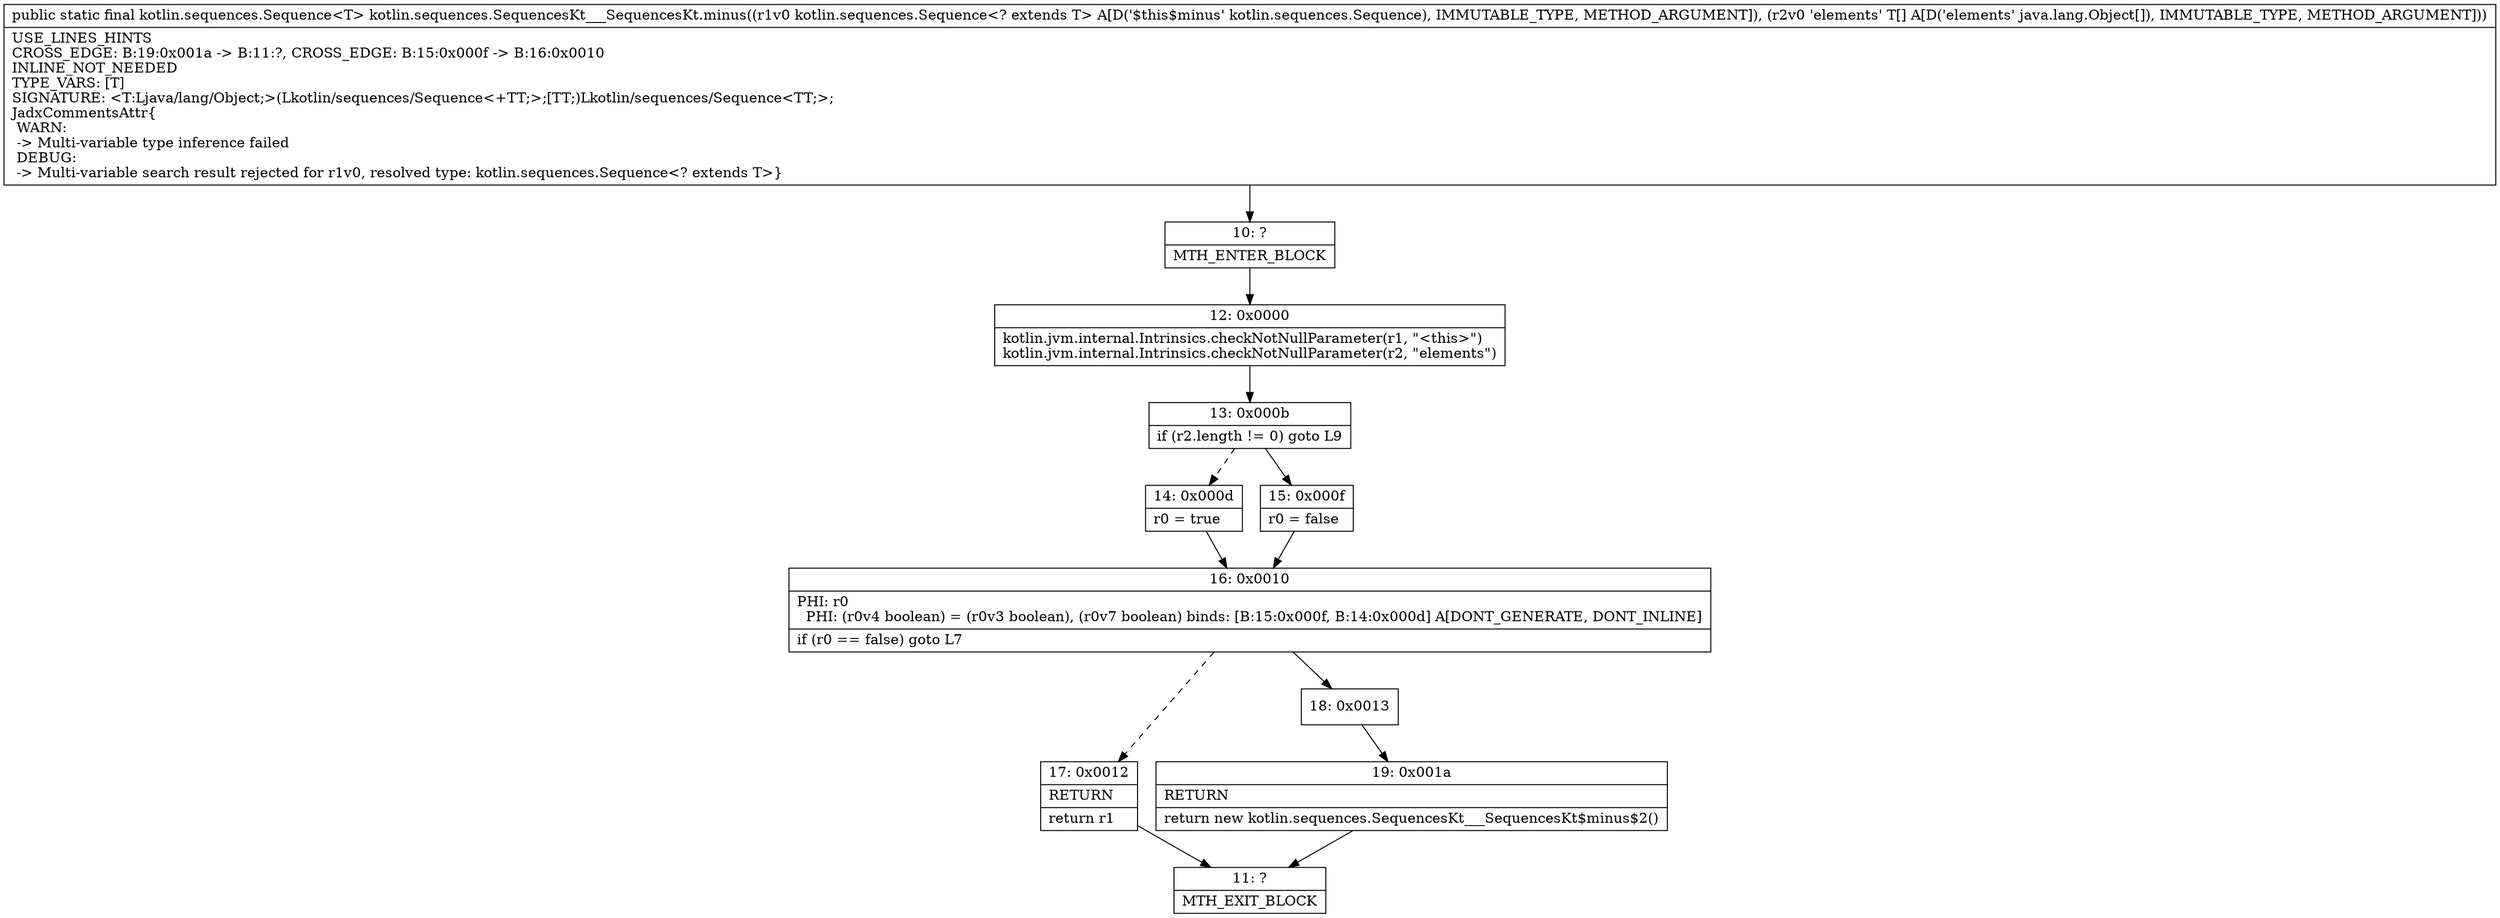 digraph "CFG forkotlin.sequences.SequencesKt___SequencesKt.minus(Lkotlin\/sequences\/Sequence;[Ljava\/lang\/Object;)Lkotlin\/sequences\/Sequence;" {
Node_10 [shape=record,label="{10\:\ ?|MTH_ENTER_BLOCK\l}"];
Node_12 [shape=record,label="{12\:\ 0x0000|kotlin.jvm.internal.Intrinsics.checkNotNullParameter(r1, \"\<this\>\")\lkotlin.jvm.internal.Intrinsics.checkNotNullParameter(r2, \"elements\")\l}"];
Node_13 [shape=record,label="{13\:\ 0x000b|if (r2.length != 0) goto L9\l}"];
Node_14 [shape=record,label="{14\:\ 0x000d|r0 = true\l}"];
Node_16 [shape=record,label="{16\:\ 0x0010|PHI: r0 \l  PHI: (r0v4 boolean) = (r0v3 boolean), (r0v7 boolean) binds: [B:15:0x000f, B:14:0x000d] A[DONT_GENERATE, DONT_INLINE]\l|if (r0 == false) goto L7\l}"];
Node_17 [shape=record,label="{17\:\ 0x0012|RETURN\l|return r1\l}"];
Node_11 [shape=record,label="{11\:\ ?|MTH_EXIT_BLOCK\l}"];
Node_18 [shape=record,label="{18\:\ 0x0013}"];
Node_19 [shape=record,label="{19\:\ 0x001a|RETURN\l|return new kotlin.sequences.SequencesKt___SequencesKt$minus$2()\l}"];
Node_15 [shape=record,label="{15\:\ 0x000f|r0 = false\l}"];
MethodNode[shape=record,label="{public static final kotlin.sequences.Sequence\<T\> kotlin.sequences.SequencesKt___SequencesKt.minus((r1v0 kotlin.sequences.Sequence\<? extends T\> A[D('$this$minus' kotlin.sequences.Sequence), IMMUTABLE_TYPE, METHOD_ARGUMENT]), (r2v0 'elements' T[] A[D('elements' java.lang.Object[]), IMMUTABLE_TYPE, METHOD_ARGUMENT]))  | USE_LINES_HINTS\lCROSS_EDGE: B:19:0x001a \-\> B:11:?, CROSS_EDGE: B:15:0x000f \-\> B:16:0x0010\lINLINE_NOT_NEEDED\lTYPE_VARS: [T]\lSIGNATURE: \<T:Ljava\/lang\/Object;\>(Lkotlin\/sequences\/Sequence\<+TT;\>;[TT;)Lkotlin\/sequences\/Sequence\<TT;\>;\lJadxCommentsAttr\{\l WARN: \l \-\> Multi\-variable type inference failed\l DEBUG: \l \-\> Multi\-variable search result rejected for r1v0, resolved type: kotlin.sequences.Sequence\<? extends T\>\}\l}"];
MethodNode -> Node_10;Node_10 -> Node_12;
Node_12 -> Node_13;
Node_13 -> Node_14[style=dashed];
Node_13 -> Node_15;
Node_14 -> Node_16;
Node_16 -> Node_17[style=dashed];
Node_16 -> Node_18;
Node_17 -> Node_11;
Node_18 -> Node_19;
Node_19 -> Node_11;
Node_15 -> Node_16;
}

